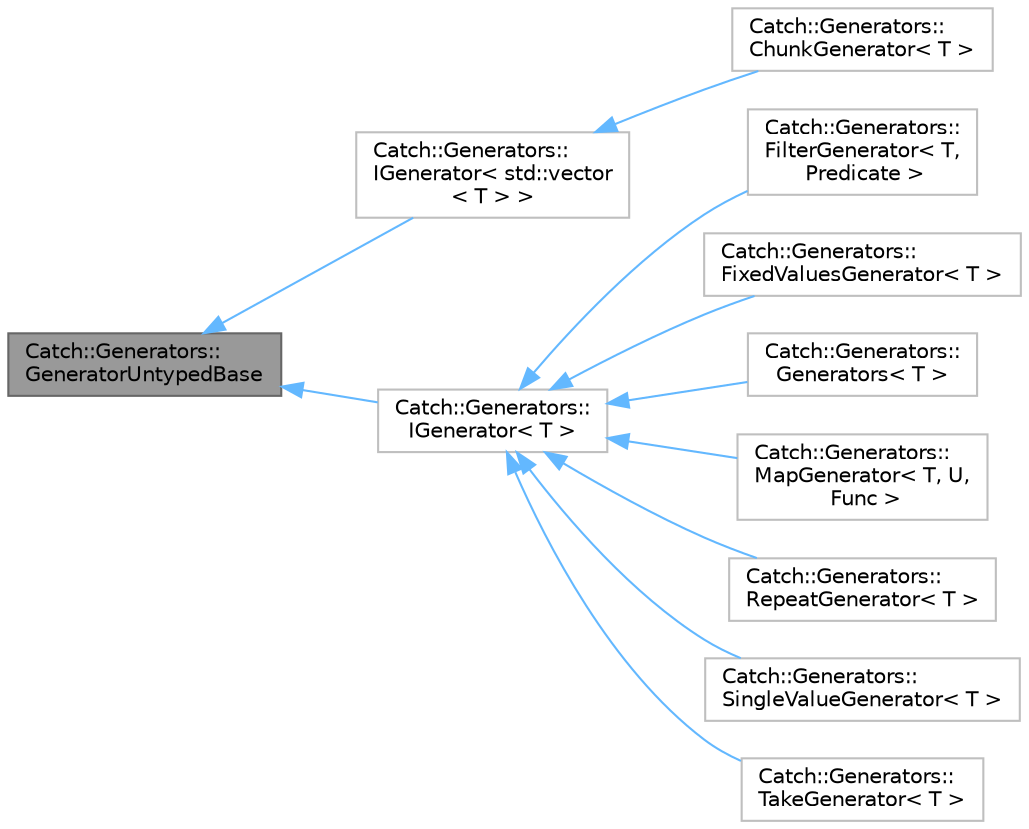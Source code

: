digraph "Catch::Generators::GeneratorUntypedBase"
{
 // LATEX_PDF_SIZE
  bgcolor="transparent";
  edge [fontname=Helvetica,fontsize=10,labelfontname=Helvetica,labelfontsize=10];
  node [fontname=Helvetica,fontsize=10,shape=box,height=0.2,width=0.4];
  rankdir="LR";
  Node1 [id="Node000001",label="Catch::Generators::\lGeneratorUntypedBase",height=0.2,width=0.4,color="gray40", fillcolor="grey60", style="filled", fontcolor="black",tooltip=" "];
  Node1 -> Node2 [id="edge1_Node000001_Node000002",dir="back",color="steelblue1",style="solid",tooltip=" "];
  Node2 [id="Node000002",label="Catch::Generators::\lIGenerator\< std::vector\l\< T \> \>",height=0.2,width=0.4,color="grey75", fillcolor="white", style="filled",URL="$classCatch_1_1Generators_1_1IGenerator.html",tooltip=" "];
  Node2 -> Node3 [id="edge2_Node000002_Node000003",dir="back",color="steelblue1",style="solid",tooltip=" "];
  Node3 [id="Node000003",label="Catch::Generators::\lChunkGenerator\< T \>",height=0.2,width=0.4,color="grey75", fillcolor="white", style="filled",URL="$classCatch_1_1Generators_1_1ChunkGenerator.html",tooltip=" "];
  Node1 -> Node4 [id="edge3_Node000001_Node000004",dir="back",color="steelblue1",style="solid",tooltip=" "];
  Node4 [id="Node000004",label="Catch::Generators::\lIGenerator\< T \>",height=0.2,width=0.4,color="grey75", fillcolor="white", style="filled",URL="$classCatch_1_1Generators_1_1IGenerator.html",tooltip=" "];
  Node4 -> Node5 [id="edge4_Node000004_Node000005",dir="back",color="steelblue1",style="solid",tooltip=" "];
  Node5 [id="Node000005",label="Catch::Generators::\lFilterGenerator\< T,\l Predicate \>",height=0.2,width=0.4,color="grey75", fillcolor="white", style="filled",URL="$classCatch_1_1Generators_1_1FilterGenerator.html",tooltip=" "];
  Node4 -> Node6 [id="edge5_Node000004_Node000006",dir="back",color="steelblue1",style="solid",tooltip=" "];
  Node6 [id="Node000006",label="Catch::Generators::\lFixedValuesGenerator\< T \>",height=0.2,width=0.4,color="grey75", fillcolor="white", style="filled",URL="$classCatch_1_1Generators_1_1FixedValuesGenerator.html",tooltip=" "];
  Node4 -> Node7 [id="edge6_Node000004_Node000007",dir="back",color="steelblue1",style="solid",tooltip=" "];
  Node7 [id="Node000007",label="Catch::Generators::\lGenerators\< T \>",height=0.2,width=0.4,color="grey75", fillcolor="white", style="filled",URL="$classCatch_1_1Generators_1_1Generators.html",tooltip=" "];
  Node4 -> Node8 [id="edge7_Node000004_Node000008",dir="back",color="steelblue1",style="solid",tooltip=" "];
  Node8 [id="Node000008",label="Catch::Generators::\lMapGenerator\< T, U,\l Func \>",height=0.2,width=0.4,color="grey75", fillcolor="white", style="filled",URL="$classCatch_1_1Generators_1_1MapGenerator.html",tooltip=" "];
  Node4 -> Node9 [id="edge8_Node000004_Node000009",dir="back",color="steelblue1",style="solid",tooltip=" "];
  Node9 [id="Node000009",label="Catch::Generators::\lRepeatGenerator\< T \>",height=0.2,width=0.4,color="grey75", fillcolor="white", style="filled",URL="$classCatch_1_1Generators_1_1RepeatGenerator.html",tooltip=" "];
  Node4 -> Node10 [id="edge9_Node000004_Node000010",dir="back",color="steelblue1",style="solid",tooltip=" "];
  Node10 [id="Node000010",label="Catch::Generators::\lSingleValueGenerator\< T \>",height=0.2,width=0.4,color="grey75", fillcolor="white", style="filled",URL="$classCatch_1_1Generators_1_1SingleValueGenerator.html",tooltip=" "];
  Node4 -> Node11 [id="edge10_Node000004_Node000011",dir="back",color="steelblue1",style="solid",tooltip=" "];
  Node11 [id="Node000011",label="Catch::Generators::\lTakeGenerator\< T \>",height=0.2,width=0.4,color="grey75", fillcolor="white", style="filled",URL="$classCatch_1_1Generators_1_1TakeGenerator.html",tooltip=" "];
}
